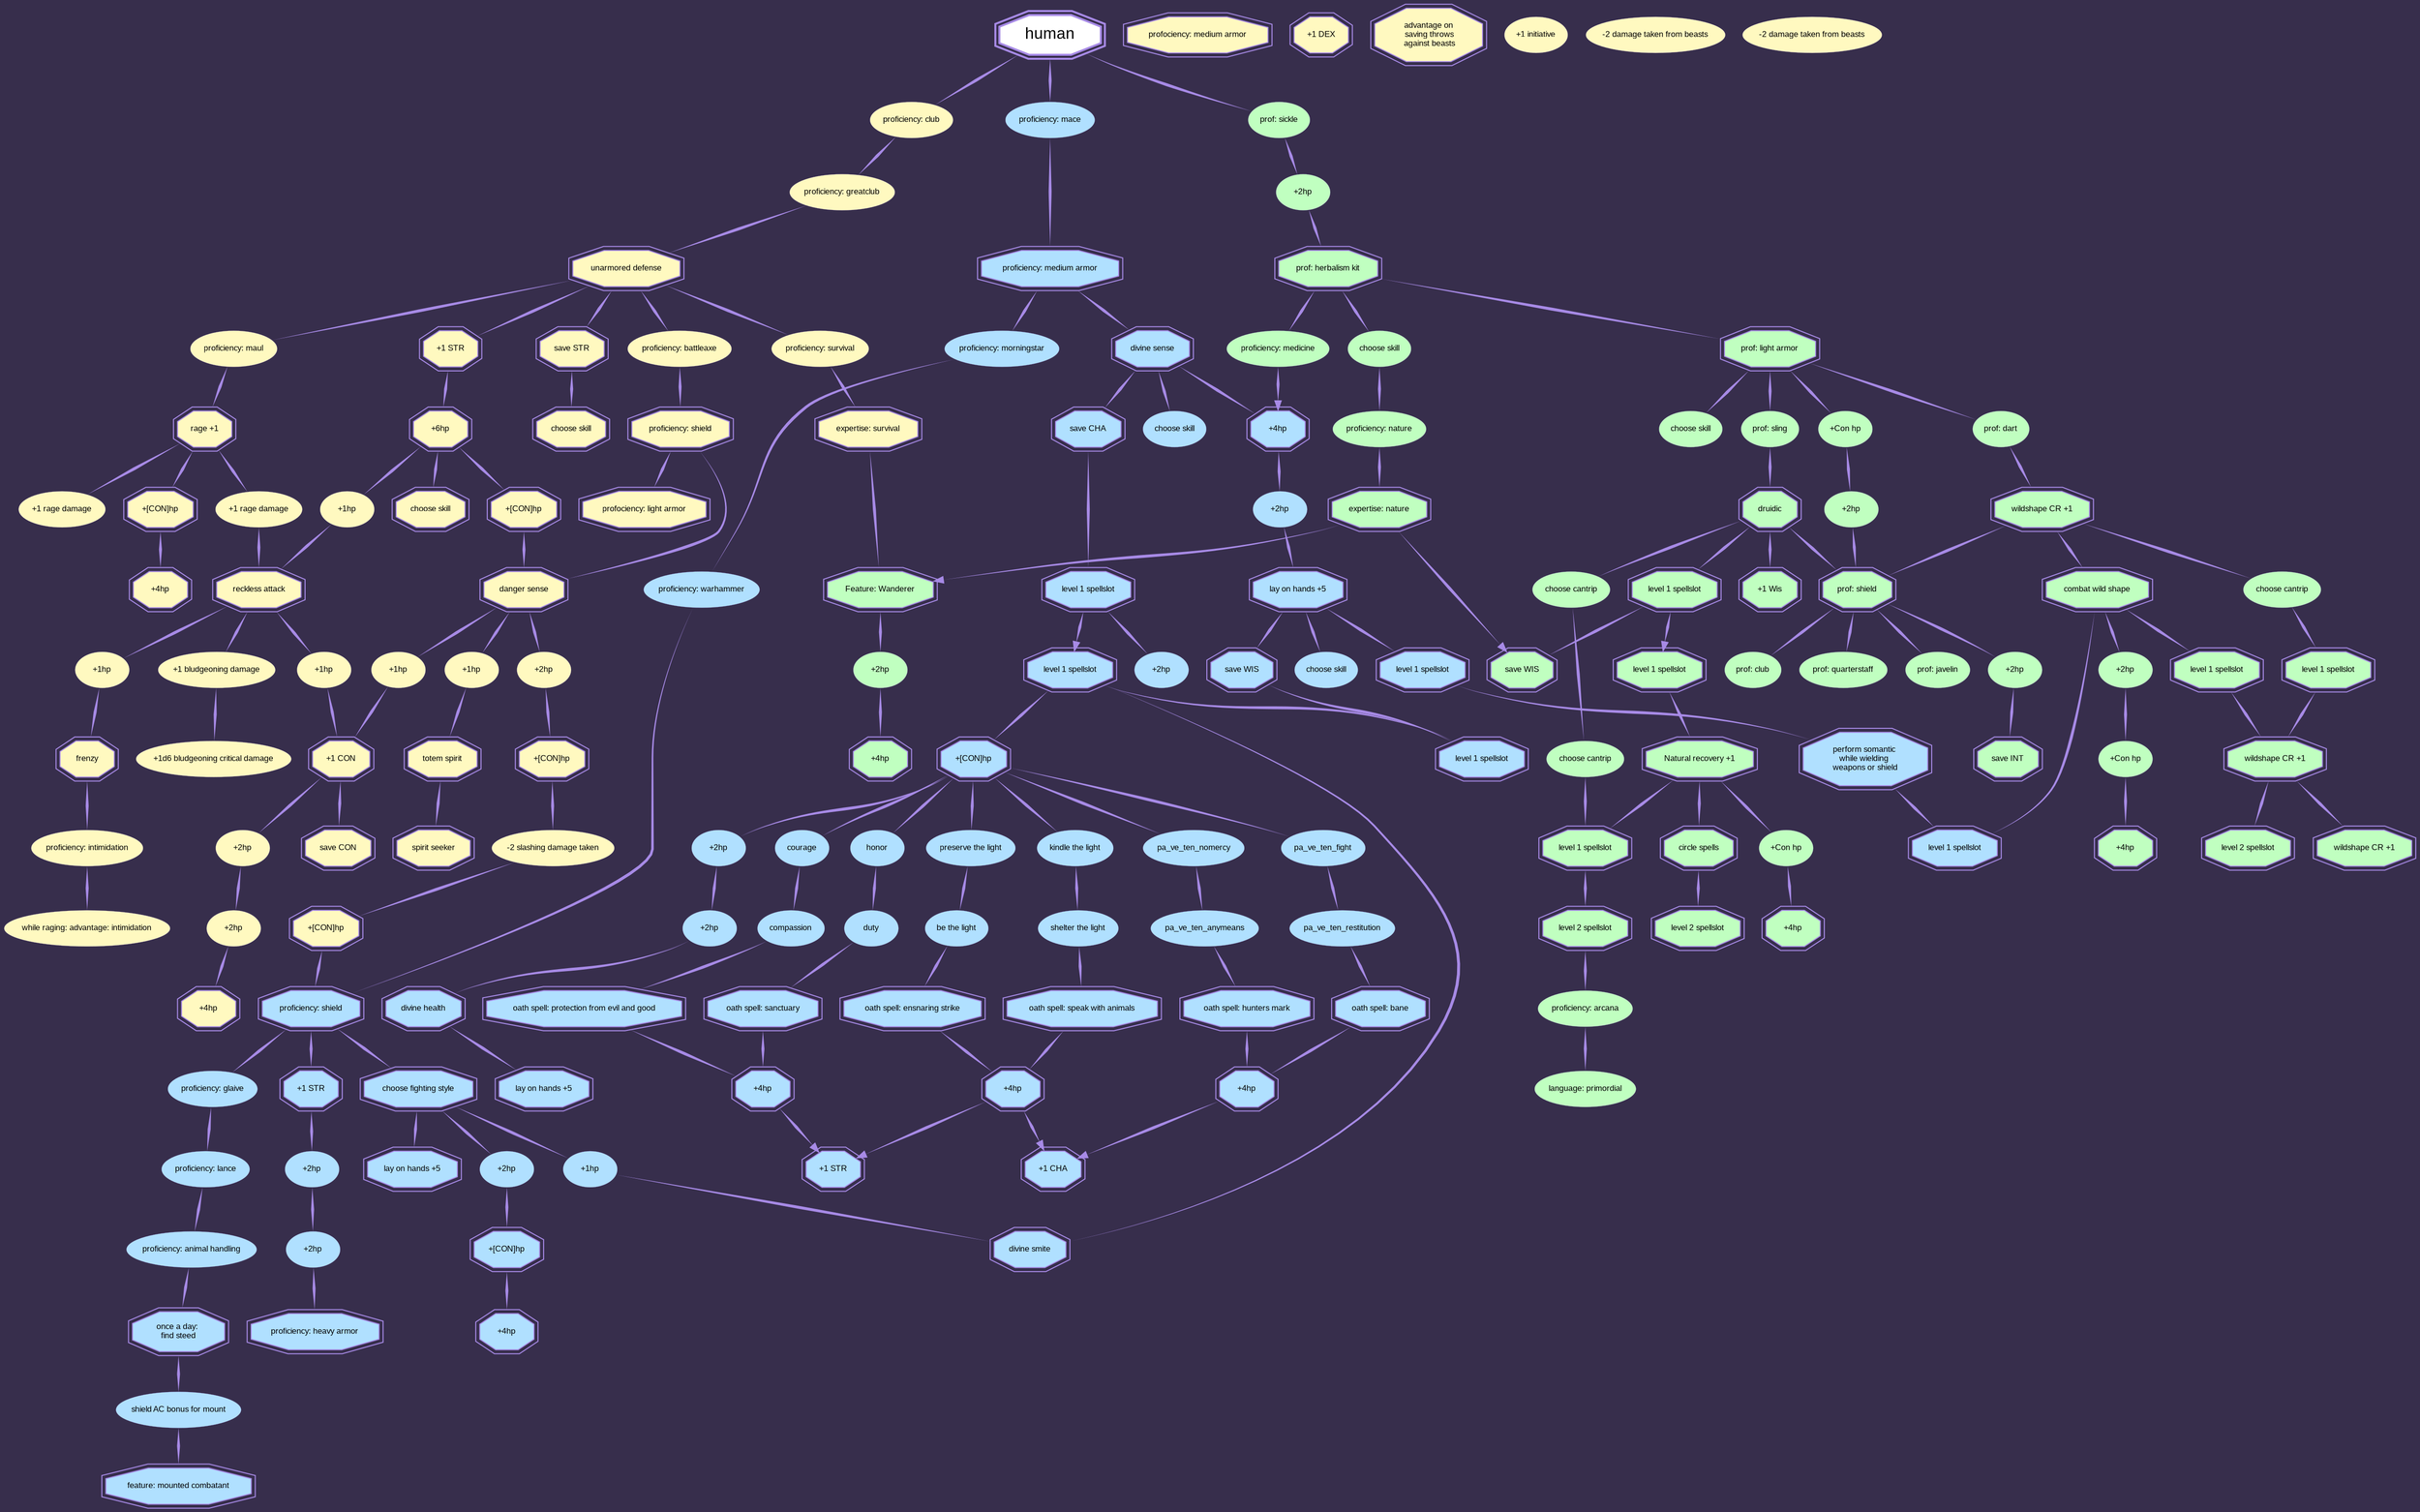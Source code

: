 digraph PathofDnD{
  node [penwidth = 1.0, fontsize =8, style = "filled", fillcolor = "#ffffff", color = "0.72,0.4,0.9", shape = "doubleoctagon", fontname = "Arial"];
  graph [root = "human", overlap = "false", bgcolor = "0.72,0.4,0.3";];
  edge [arrowhead = none, len=1.2, color = "0.72,0.4,0.9", dir = "both", arrowtail = none, style = tapered, penwidth= 3, arrowsize = 0.5];



  "human" [fontsize = 16, penwidth = 2];


  subgraph Barbarian{

  node [style = "filled" fillcolor = "#fff9c0";]

      bb_rage_1[label = "rage +1"];

      bb_uadefense [label = "unarmored defense" ];
      bb_reckless [label = "reckless attack"];
      bb_danger_sense[label = "danger sense"];

      bb_frenzy[label = "frenzy"];
      bb_spirit_seeker [label = "spirit seeker"];
      bb_totem_spirit [label = "totem spirit"]

  //proficiencies


    bb_s_con [label = "save CON"];
    bb_s_str [label = "save STR"];

    bb_sh [label = "proficiency: shield"];
    bb_la[label = "profociency: light armor"];
    bb_ma[label = "profociency: medium armor"];

    bb_skill_1[label = "choose skill"];
    bb_skill_2[label = "choose skill"];
    bb_e_survival[label = "expertise: survival"];

    bb_con_1 [label="+1 CON"];
    bb_dex_1 [label="+1 DEX"];
    bb_str_1 [label="+1 STR"];

    bb_hp_base [label = "+6hp"]
    bb_hp_con_1 [label = "+[CON]hp"]
    bb_hp_con_2 [label = "+[CON]hp"]
    bb_hp_con_3 [label = "+[CON]hp"]
    bb_hp_con_4 [label = "+[CON]hp"]
    bb_hp4_1 [label = "+4hp"]
    bb_hp4_2 [label = "+4hp"]

    bb_advantage_beast [label = "advantage on\n saving throws\n against beasts"]


    subgraph bb_minor{
    node [penwidth = 0.1, shape = "ellipse"];


      bb_club [label = "proficiency: club"];
      bb_greatclub [label = "proficiency: greatclub"];
      bb_battleaxe [label = "proficiency: battleaxe"];
      bb_maul [label = "proficiency: maul"];

      bb_p_survival[label = "proficiency: survival"];
      bb_p_intimidation[label = "proficiency: intimidation"]

      bb_advantage_intimidation [label = "while raging: advantage: intimidation"]

          bb_initiative_1 [label = "+1 initiative"];

    //boni

      bb_rd_1 [label="+1 rage damage"]
      bb_rd_2 [label="+1 rage damage"]
      bb_hp_1 [label="+1hp"]
      bb_hp_2 [label="+1hp"]
      bb_hp_3 [label="+1hp"]
      bb_hp_4 [label="+1hp"]
      bb_hp_5 [label="+1hp"]
      bb_hp2_1 [label = "+2hp"]
      bb_hp2_2 [label = "+2hp"]
      bb_hp2_3 [label = "+2hp"]

      bb_damageredux_slashing_1 [label = "-2 slashing damage taken"]
      bb_damageredux_beast_1 [label = "-2 damage taken from beasts"]
      bb_damageredux_beast_2 [label = "-2 damage taken from beasts"]
      bb_damageinc_bludgeoning_1 [label = "+1 bludgeoning damage"]
      bb_critinc_damage_bludgeoning [label = "+1d6 bludgeoning critical damage"]


    }

  //edges
    human-> bb_club -> bb_greatclub-> bb_uadefense;

    bb_s_str -> bb_skill_1;

    bb_uadefense-> bb_s_str;
    bb_uadefense-> bb_str_1 -> bb_hp_base;
    bb_uadefense-> bb_maul ->bb_rage_1
    bb_uadefense-> bb_battleaxe -> bb_sh;
    bb_uadefense-> bb_p_survival -> bb_e_survival;

    bb_rage_1 -> bb_rd_2 -> bb_reckless;
    bb_rage_1 -> bb_rd_1;
    bb_rage_1 -> bb_hp_con_4;

    bb_hp_con_4 -> bb_hp4_2;

    bb_sh ->  bb_la;
    bb_sh -> bb_danger_sense;

    bb_hp_base -> bb_hp_5 -> bb_reckless;
    bb_hp_base -> bb_hp_con_1;
    bb_hp_base -> bb_skill_2;

    bb_hp_con_1 -> bb_danger_sense;

    bb_reckless -> bb_hp_1 -> bb_frenzy;
    bb_reckless -> bb_hp_3 -> bb_con_1;
    bb_reckless -> bb_damageinc_bludgeoning_1 -> bb_critinc_damage_bludgeoning;

    bb_danger_sense -> bb_hp_2 -> bb_totem_spirit;
    bb_danger_sense -> bb_hp_4 -> bb_con_1;
    bb_danger_sense ->bb_hp2_1 -> bb_hp_con_2;

    bb_hp_con_2 -> bb_damageredux_slashing_1 -> bb_hp_con_3;

    bb_con_1 -> bb_s_con
    bb_con_1 -> bb_hp2_2 ->bb_hp2_3 -> bb_hp4_1;

    bb_totem_spirit -> bb_spirit_seeker;

    bb_frenzy -> bb_p_intimidation ->bb_advantage_intimidation;
  }

  subgraph Druid{
    node [style = "filled" fillcolor = "#c0ffc0";]
    //class Skills
      "druidic" "circle spells" "combat wild shape"

      dr_f_wanderer [label = "Feature: Wanderer"];

      dr_recovery_1 [label = "Natural recovery +1"];

      dr_s_int [label = "save INT"];
      dr_s_wis [label = "save WIS"];
      dr_e_nature [label = "expertise: nature"];

      dr_wis1_1 [label = "+1 Wis"];

      dr_ss_l1_1 [label = "level 1 spellslot"];
      dr_ss_l1_2 [label = "level 1 spellslot"];
      dr_ss_l1_3 [label = "level 1 spellslot"];
      dr_ss_l1_4 [label = "level 1 spellslot"];
      dr_ss_l1_5 [label = "level 1 spellslot"];
      dr_ss_l2_1 [label = "level 2 spellslot"];
      dr_ss_l2_2 [label = "level 2 spellslot"];
      dr_ss_l2_3 [label = "level 2 spellslot"];

      dr_ws_1 [label = "wildshape CR +1"];
      dr_ws_2 [label = "wildshape CR +1"];
      dr_ws_3 [label = "wildshape CR +1"];

    //proficiencies
      dr_la [label = "prof: light armor"];
      dr_sh [label= "prof: shield"];
      dr_t_helrbalismkit [label = "prof: herbalism kit"];

      dr_hp4_1 [label = "+4hp"];
      dr_hp4_2 [label = "+4hp"];
      dr_hp4_3 [label = "+4hp"];


    subgraph dr_minor{
      node [penwidth = 0.1, shape = "ellipse"];

      dr_cantrip_1 [label = "choose cantrip"];
      dr_cantrip_2[ label = "choose cantrip"];
      dr_cantrip_3[ label = "choose cantrip"];

      dr_skill_1 [label = "choose skill"];
      dr_skill_2 [label = "choose skill"];
      dr_p_nature [label = "proficiency: nature"];
      dr_p_medicine [label = "proficiency: medicine"];
      dr_p_arcana [label = "proficiency: arcana"];

      dr_l_primordial [label = "language: primordial"]

      dr_club [label="prof: club"];
      dr_sickle [label="prof: sickle"];
      dr_dart [label="prof: dart"];
      dr_sling [label="prof: sling"];
      dr_quarterstaff [label="prof: quarterstaff"];
      dr_javelin [label="prof: javelin"];

      dr_hp2_1 [label = "+2hp"];
      dr_hp2_2 [label = "+2hp"];
      dr_hp2_3 [label = "+2hp"];
      dr_hp2_4 [label = "+2hp"];
      dr_hp2_5 [label = "+2hp"];

      dr_conHp_1 [label = "+Con hp"];
      dr_conHp_2 [label = "+Con hp"];
      dr_conHp_3 [label = "+Con hp"];


    }
    //edges
    human -> dr_sickle;
    dr_sickle -> dr_hp2_5 -> dr_t_helrbalismkit;

    dr_t_helrbalismkit -> dr_la;
    dr_t_helrbalismkit -> dr_skill_1 -> dr_p_nature -> dr_e_nature;
    dr_t_helrbalismkit -> dr_p_medicine;

    dr_e_nature -> dr_s_wis[arrowhead = normal];
    dr_e_nature -> dr_f_wanderer[arrowhead = normal];

    dr_f_wanderer -> dr_hp2_3 -> dr_hp4_2;

    dr_la -> dr_sling -> "druidic";
    dr_la -> dr_dart -> dr_ws_1;
    dr_la -> dr_skill_2;
    dr_la -> dr_conHp_2 -> dr_hp2_4 -> dr_sh;

    "druidic"  ->dr_ss_l1_1;
    "druidic" -> dr_sh;
    "druidic" -> dr_cantrip_2 -> dr_cantrip_3 -> dr_ss_l1_5;
    "druidic" -> dr_wis1_1;

    dr_sh -> dr_hp2_1 -> dr_s_int;
    dr_sh -> {dr_quarterstaff dr_javelin dr_club};

    dr_ss_l1_5 -> dr_ss_l2_1;

    dr_ss_l2_1 -> dr_p_arcana -> dr_l_primordial;

    dr_ss_l1_1 -> dr_ss_l1_2[arrowhead = normal];
    dr_ss_l1_1 -> dr_s_wis;

    dr_ss_l1_2 -> dr_recovery_1;

    dr_recovery_1 -> dr_ss_l1_5;
    dr_recovery_1 -> "circle spells";
    dr_recovery_1 -> dr_conHp_3 -> dr_hp4_3;

    "circle spells" -> dr_ss_l2_3;

    dr_ws_1 -> dr_sh;
    dr_ws_1 -> dr_cantrip_1 -> dr_ss_l1_3;
    dr_ws_1 -> "combat wild shape"

    "combat wild shape" -> dr_ss_l1_4;
    "combat wild shape" -> dr_hp2_2 -> dr_conHp_1 -> dr_hp4_1;

    dr_ss_l1_4 -> dr_ws_2;

    dr_ss_l1_3 -> dr_ws_2;

    dr_ws_2 -> dr_ws_3;
    dr_ws_2 -> dr_ss_l2_2;



  }

  subgraph paladin{
    node [style = "filled" fillcolor = "#b0e0ff";]

    "divine sense" "divine smite" "divine health"

    pa_ma [label = "proficiency: medium armor"];
    pa_ha [label = "proficiency: heavy armor"];
    pa_sh [label = "proficiency: shield"];

    pa_s_wis [label = "save WIS"];
    pa_s_cha [label = "save CHA"];

    pa_str_1 [label = "+1 STR"];
    pa_str_2 [label = "+1 STR"];
    pa_cha_1 [label = "+1 CHA"];

    pa_layonh_1 [label = "lay on hands +5"];
    pa_layonh_2 [label = "lay on hands +5"];
    pa_layonh_3 [label = "lay on hands +5"];

    pa_ss_l1_1 [label = "level 1 spellslot"];
    pa_ss_l1_2 [label = "level 1 spellslot"];
    pa_ss_l1_3 [label = "level 1 spellslot"];
    pa_ss_l1_4 [label = "level 1 spellslot"];
    pa_ss_l1_5 [label = "level 1 spellslot"];

    pa_hp_base [label = "+4hp"];
    pa_hp_con_1 [label = "+[CON]hp"];
    pa_hp_con_2 [label = "+[CON]hp"];
    pa_hp4_1 [label = "+4hp"];
    pa_hp4_2 [label = "+4hp"];
    pa_hp4_3 [label = "+4hp"];
    pa_hp4_4 [label = "+4hp"];

    pa_fightstyle [label = "choose fighting style"];

    pa_feat_mounted [label = "feature: mounted combatant"];

    pa_hand_less_somantic [label = "perform somantic \nwhile wielding \nweapons or shield"];
    pa_find_steed [label = "once a day: \nfind steed"];



    subgraph pa_oath_ancient{
      pa_an_spell_ensnaringstrike [label = "oath spell: ensnaring strike"];
      pa_an_spell_speakwani [label = "oath spell: speak with animals"];

    }

    subgraph pa_oath_devotion{
      pa_de_spell_pfromeng [label = "oath spell: protection from evil and good"];
      pa_de_spell_sanctuary [label = "oath spell: sanctuary"];
    }

    subgraph pa_oath_vengance{
    pa_ve_spell_huntersm [label = "oath spell: hunters mark"];
    pa_ve_spell_bane [label = "oath spell: bane"];

    }

    subgraph pa_minor{
      node [penwidth = 0.1, shape = "ellipse"];

      pa_hp_1 [label = "+1hp"];
      pa_hp2_1 [label = "+2hp"];
      pa_hp2_2 [label = "+2hp"];
      pa_hp2_3 [label = "+2hp"];
      pa_hp2_4 [label = "+2hp"];
      pa_hp2_5 [label = "+2hp"];
      pa_hp2_6 [label = "+2hp"];
      pa_hp2_7 [label = "+2hp"];

      pa_skill_1 [label = "choose skill"];
      pa_skill_2 [label = "choose skill"];

      pa_p_animalhandling [label = "proficiency: animal handling"];

      pa_morningstar [label = "proficiency: morningstar"];
      pa_warhammer [label = "proficiency: warhammer"];
      pa_glave [label = "proficiency: glaive"];
      pa_mace [label= "proficiency: mace"];
      pa_lance [label = "proficiency: lance"];

      pa_mount_shield [label = "shield AC bonus for mount"];

      subgraph pa_an_minor{
        pa_an_ten_kindle[label= "kindle the light"];
        pa_an_ten_shelter[label= "shelter the light"];
        pa_an_ten_preserve[label= "preserve the light"];
        pa_an_ten_be[label= "be the light"];
      }

      subgraph pa_de_minor{
        pa_de_ten_courage[label= "courage"];
        pa_de_ten_honor[label= "honor"];
        pa_de_ten_compassion[label= "compassion"];
        pa_de_ten_duty[label= "duty"];
      }

      subgraph pa_ve_minor{
        pa_ve_ten_fight;
        pa_ve_ten_restitution;
        pa_ve_ten_nomercy;
        pa_ve_ten_anymeans;
      }
    }

    //edges

    human -> pa_mace-> pa_ma;

    pa_ma ->"divine sense";
    pa_ma -> pa_morningstar -> pa_warhammer -> pa_sh;

    pa_sh -> pa_fightstyle;
    pa_sh -> pa_str_1;
    pa_sh -> pa_glave -> pa_lance ->pa_p_animalhandling -> pa_find_steed;

    pa_find_steed -> pa_mount_shield -> pa_feat_mounted;

    pa_str_1 -> pa_hp2_6 -> pa_hp2_7 ->pa_ha;

    "divine sense" -> pa_hp_base;
    "divine sense" -> pa_s_cha;
    "divine sense" -> pa_skill_1;

    pa_hp_base -> pa_hp2_4 -> pa_layonh_1;

    pa_layonh_1 -> pa_s_wis;
    pa_layonh_1 ->pa_skill_2;
    pa_layonh_1 -> pa_ss_l1_4;

    pa_ss_l1_4 -> pa_hand_less_somantic;

    pa_hand_less_somantic -> pa_ss_l1_5;

    pa_s_wis -> pa_ss_l1_2;

    pa_s_cha ->pa_ss_l1_3;

    pa_ss_l1_3 -> pa_ss_l1_1[arrowhead = normal];
    pa_ss_l1_3 -> pa_hp2_3;

    pa_ss_l1_1 -> "divine smite";
    pa_ss_l1_1 -> pa_ss_l1_2;

    pa_fightstyle ->pa_hp_1 -> "divine smite";
    pa_fightstyle -> pa_layonh_2;
    pa_fightstyle -> pa_hp2_5 -> pa_hp_con_2;

    pa_hp_con_2 -> pa_hp4_4;

    pa_ss_l1_1 -> pa_hp_con_1;

    pa_hp_con_1 -> pa_hp2_1 -> pa_hp2_2 ->"divine health";
    pa_hp_con_1 ->  pa_an_ten_kindle -> pa_an_ten_shelter -> pa_an_spell_speakwani;
    pa_hp_con_1 -> pa_an_ten_preserve -> pa_an_ten_be -> pa_an_spell_ensnaringstrike;
    pa_hp_con_1 -> pa_de_ten_courage -> pa_de_ten_compassion -> pa_de_spell_pfromeng;
    pa_hp_con_1 -> pa_de_ten_honor -> pa_de_ten_duty -> pa_de_spell_sanctuary;
    pa_hp_con_1 -> pa_ve_ten_fight -> pa_ve_ten_restitution -> pa_ve_spell_bane;
    pa_hp_con_1 -> pa_ve_ten_nomercy ->pa_ve_ten_anymeans -> pa_ve_spell_huntersm;

    "divine health" -> pa_layonh_3;

    pa_an_spell_speakwani -> pa_hp4_1;
    pa_an_spell_ensnaringstrike -> pa_hp4_1;

    pa_de_spell_pfromeng -> pa_hp4_2;
    pa_de_spell_sanctuary -> pa_hp4_2;

    pa_ve_spell_bane -> pa_hp4_3;
    pa_ve_spell_huntersm -> pa_hp4_3;

    pa_hp4_1 -> pa_cha_1 [arrowhead = "normal"];
    pa_hp4_1 -> pa_str_2 [arrowhead = "normal"];

    pa_hp4_2 -> pa_str_2 [arrowhead = "normal"];

    pa_hp4_3 -> pa_cha_1 [arrowhead = "normal"];

  }

  //Barbarian -- Druid
  bb_e_survival -> dr_f_wanderer;

  //Barbarian -- Paladin
  bb_hp_con_3 -> pa_sh;

  //Druid -- Paladin
  dr_p_medicine  -> pa_hp_base [arrowhead = "normal"];
  "combat wild shape" -> pa_ss_l1_5;

}
